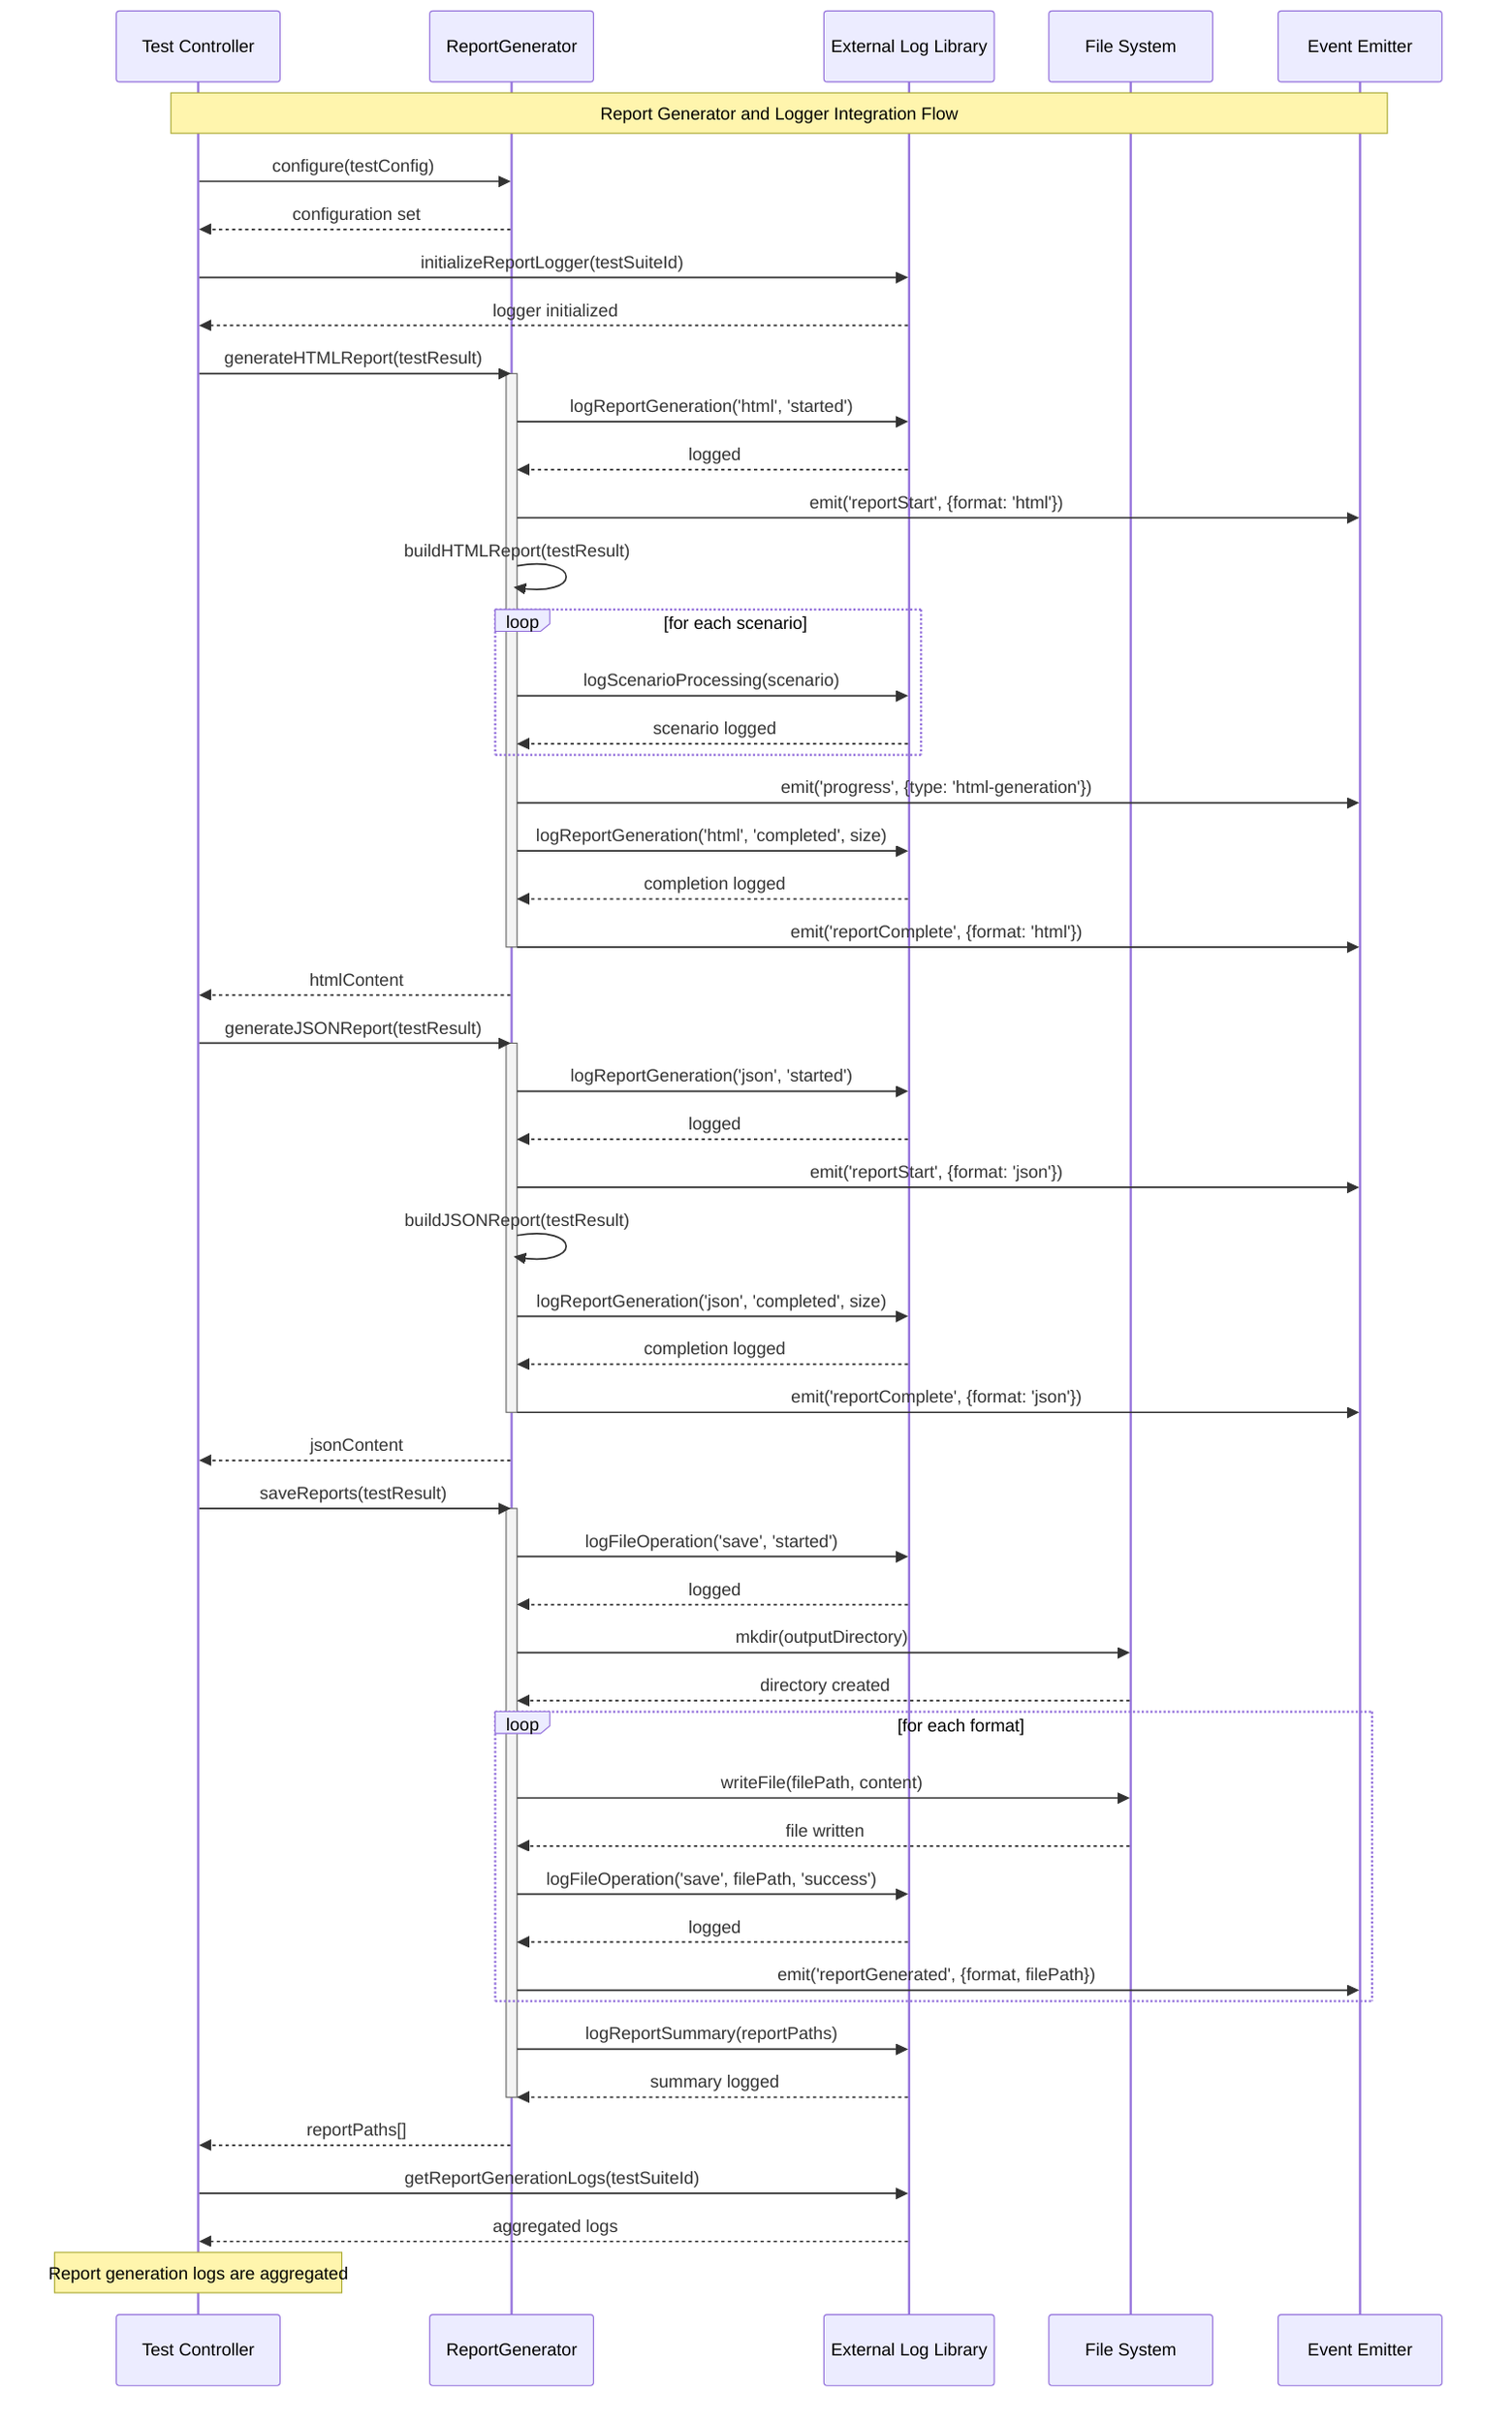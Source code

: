 sequenceDiagram
    participant TC as Test Controller
    participant RG as ReportGenerator
    participant Logger as External Log Library
    participant FS as File System
    participant Events as Event Emitter

    Note over TC, Events: Report Generator and Logger Integration Flow

    TC->>RG: configure(testConfig)
    RG-->>TC: configuration set
    
    TC->>Logger: initializeReportLogger(testSuiteId)
    Logger-->>TC: logger initialized
    
    TC->>RG: generateHTMLReport(testResult)
    activate RG
    
    RG->>Logger: logReportGeneration('html', 'started')
    Logger-->>RG: logged
    
    RG->>Events: emit('reportStart', {format: 'html'})
    
    RG->>RG: buildHTMLReport(testResult)
    
    loop for each scenario
        RG->>Logger: logScenarioProcessing(scenario)
        Logger-->>RG: scenario logged
    end
    
    RG->>Events: emit('progress', {type: 'html-generation'})
    
    RG->>Logger: logReportGeneration('html', 'completed', size)
    Logger-->>RG: completion logged
    
    RG->>Events: emit('reportComplete', {format: 'html'})
    
    deactivate RG
    RG-->>TC: htmlContent
    
    TC->>RG: generateJSONReport(testResult)
    activate RG
    
    RG->>Logger: logReportGeneration('json', 'started')
    Logger-->>RG: logged
    
    RG->>Events: emit('reportStart', {format: 'json'})
    
    RG->>RG: buildJSONReport(testResult)
    
    RG->>Logger: logReportGeneration('json', 'completed', size)
    Logger-->>RG: completion logged
    
    RG->>Events: emit('reportComplete', {format: 'json'})
    
    deactivate RG
    RG-->>TC: jsonContent
    
    TC->>RG: saveReports(testResult)
    activate RG
    
    RG->>Logger: logFileOperation('save', 'started')
    Logger-->>RG: logged
    
    RG->>FS: mkdir(outputDirectory)
    FS-->>RG: directory created
    
    loop for each format
        RG->>FS: writeFile(filePath, content)
        FS-->>RG: file written
        
        RG->>Logger: logFileOperation('save', filePath, 'success')
        Logger-->>RG: logged
        
        RG->>Events: emit('reportGenerated', {format, filePath})
    end
    
    RG->>Logger: logReportSummary(reportPaths)
    Logger-->>RG: summary logged
    
    deactivate RG
    RG-->>TC: reportPaths[]
    
    TC->>Logger: getReportGenerationLogs(testSuiteId)
    Logger-->>TC: aggregated logs
    
    Note over TC: Report generation logs are aggregated